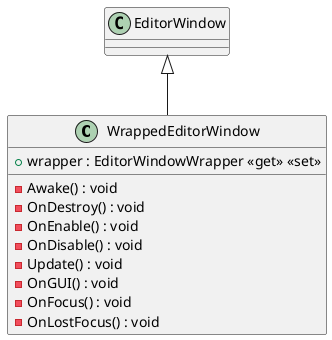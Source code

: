 @startuml
class WrappedEditorWindow {
    + wrapper : EditorWindowWrapper <<get>> <<set>>
    - Awake() : void
    - OnDestroy() : void
    - OnEnable() : void
    - OnDisable() : void
    - Update() : void
    - OnGUI() : void
    - OnFocus() : void
    - OnLostFocus() : void
}
EditorWindow <|-- WrappedEditorWindow
@enduml
